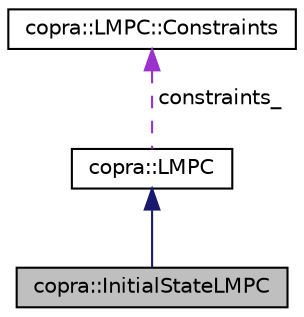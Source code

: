 digraph "copra::InitialStateLMPC"
{
 // LATEX_PDF_SIZE
  edge [fontname="Helvetica",fontsize="10",labelfontname="Helvetica",labelfontsize="10"];
  node [fontname="Helvetica",fontsize="10",shape=record];
  Node1 [label="copra::InitialStateLMPC",height=0.2,width=0.4,color="black", fillcolor="grey75", style="filled", fontcolor="black",tooltip="LMPC with optimization of initial state. This class gives all the needed composants for performing a ..."];
  Node2 -> Node1 [dir="back",color="midnightblue",fontsize="10",style="solid",fontname="Helvetica"];
  Node2 [label="copra::LMPC",height=0.2,width=0.4,color="black", fillcolor="white", style="filled",URL="$classcopra_1_1LMPC.html",tooltip="The Linear Model Predictive Controller (LMPC). This class gives all the needed composants for perform..."];
  Node3 -> Node2 [dir="back",color="darkorchid3",fontsize="10",style="dashed",label=" constraints_" ,fontname="Helvetica"];
  Node3 [label="copra::LMPC::Constraints",height=0.2,width=0.4,color="black", fillcolor="white", style="filled",URL="$structcopra_1_1LMPC_1_1Constraints.html",tooltip="Nested representation of Constraints."];
}

